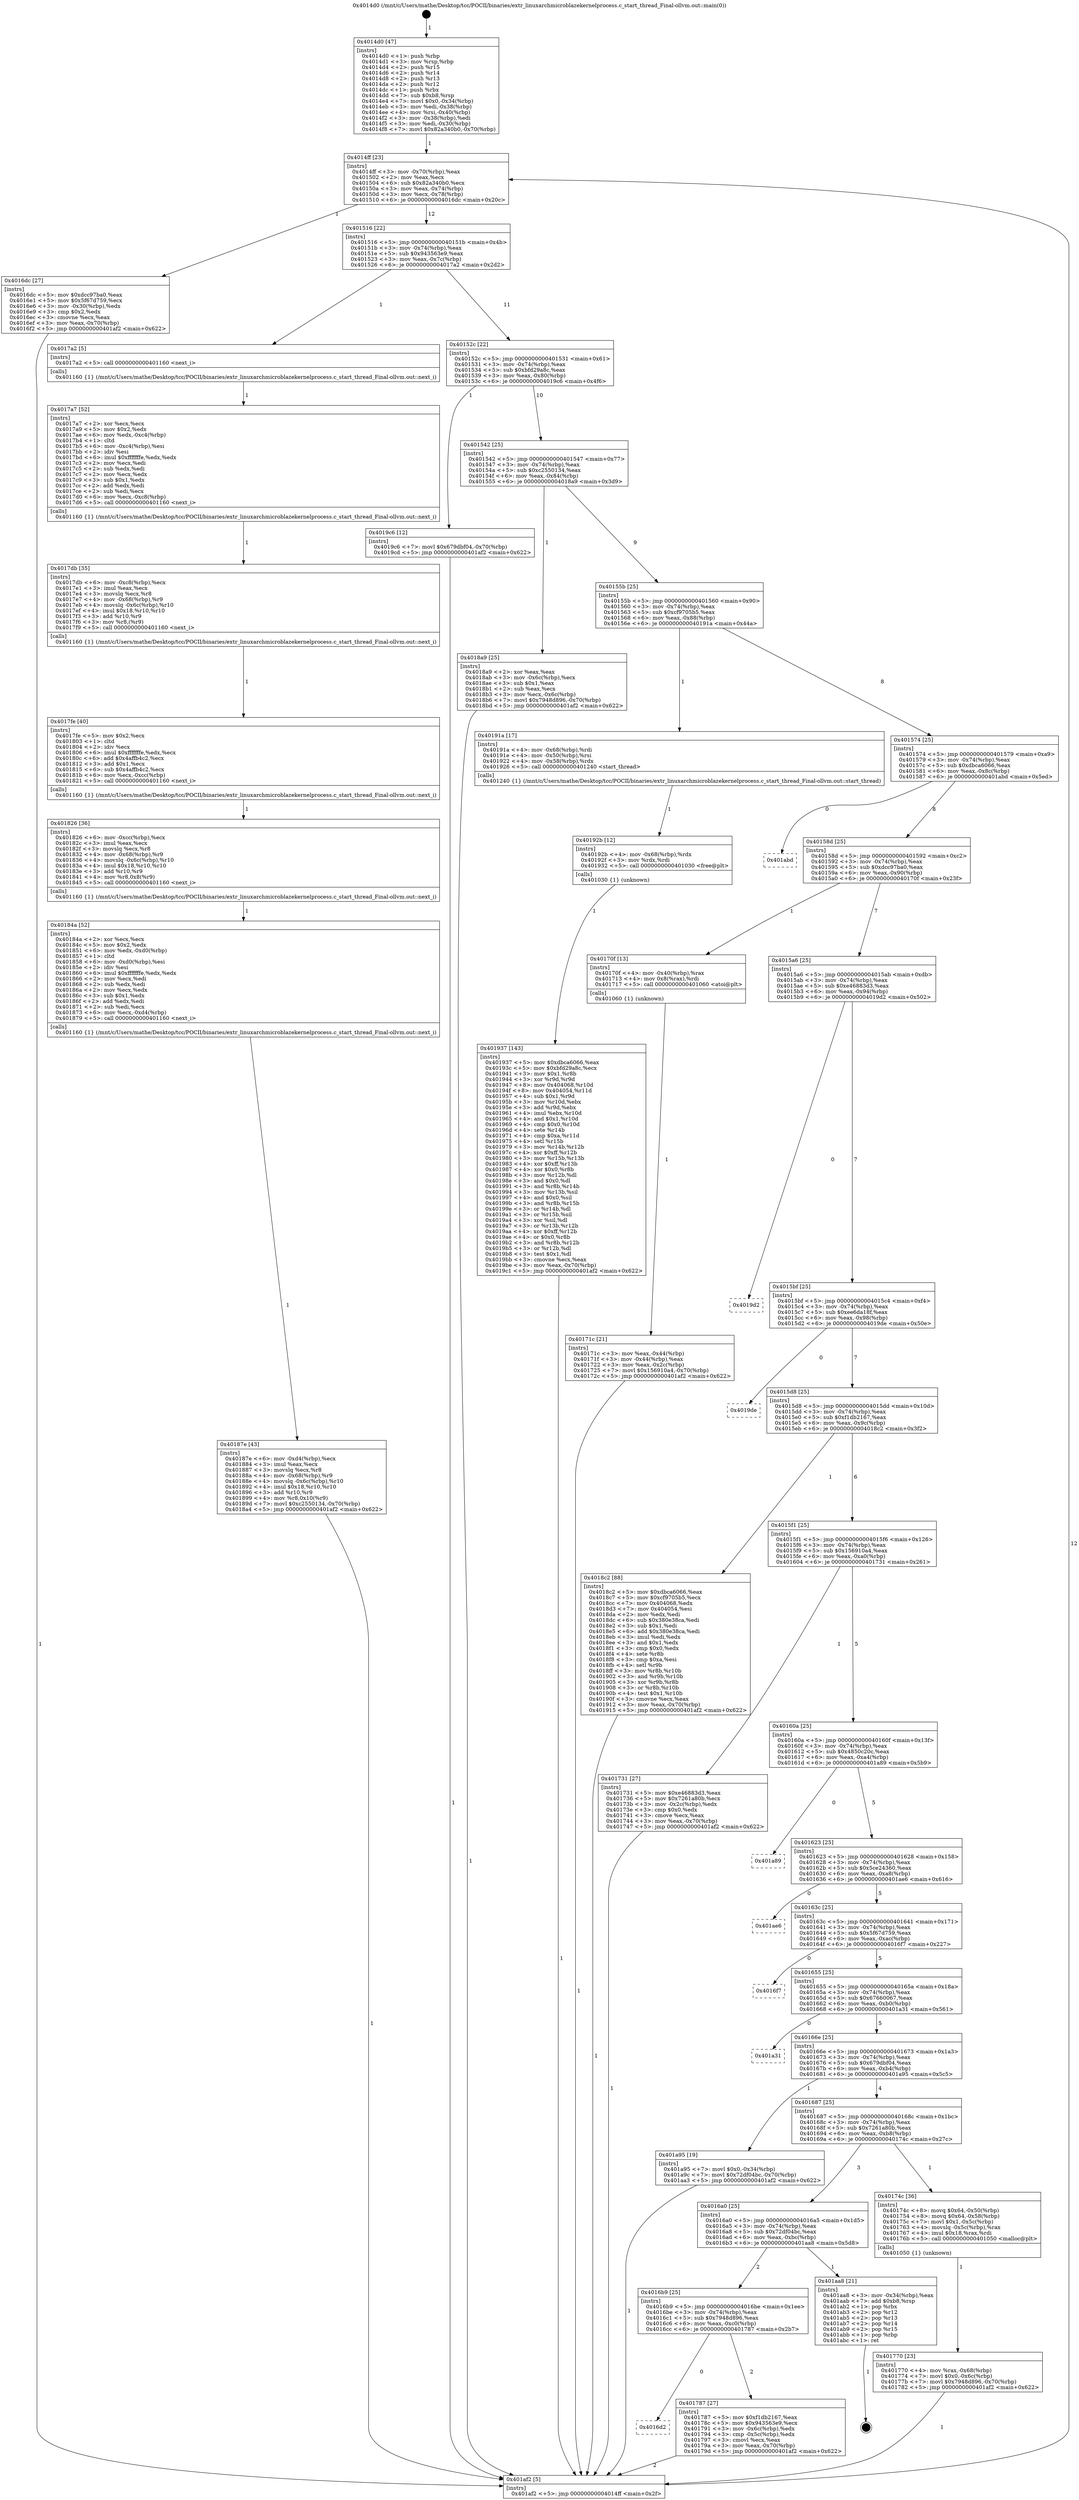 digraph "0x4014d0" {
  label = "0x4014d0 (/mnt/c/Users/mathe/Desktop/tcc/POCII/binaries/extr_linuxarchmicroblazekernelprocess.c_start_thread_Final-ollvm.out::main(0))"
  labelloc = "t"
  node[shape=record]

  Entry [label="",width=0.3,height=0.3,shape=circle,fillcolor=black,style=filled]
  "0x4014ff" [label="{
     0x4014ff [23]\l
     | [instrs]\l
     &nbsp;&nbsp;0x4014ff \<+3\>: mov -0x70(%rbp),%eax\l
     &nbsp;&nbsp;0x401502 \<+2\>: mov %eax,%ecx\l
     &nbsp;&nbsp;0x401504 \<+6\>: sub $0x82a340b0,%ecx\l
     &nbsp;&nbsp;0x40150a \<+3\>: mov %eax,-0x74(%rbp)\l
     &nbsp;&nbsp;0x40150d \<+3\>: mov %ecx,-0x78(%rbp)\l
     &nbsp;&nbsp;0x401510 \<+6\>: je 00000000004016dc \<main+0x20c\>\l
  }"]
  "0x4016dc" [label="{
     0x4016dc [27]\l
     | [instrs]\l
     &nbsp;&nbsp;0x4016dc \<+5\>: mov $0xdcc97ba0,%eax\l
     &nbsp;&nbsp;0x4016e1 \<+5\>: mov $0x5f67d759,%ecx\l
     &nbsp;&nbsp;0x4016e6 \<+3\>: mov -0x30(%rbp),%edx\l
     &nbsp;&nbsp;0x4016e9 \<+3\>: cmp $0x2,%edx\l
     &nbsp;&nbsp;0x4016ec \<+3\>: cmovne %ecx,%eax\l
     &nbsp;&nbsp;0x4016ef \<+3\>: mov %eax,-0x70(%rbp)\l
     &nbsp;&nbsp;0x4016f2 \<+5\>: jmp 0000000000401af2 \<main+0x622\>\l
  }"]
  "0x401516" [label="{
     0x401516 [22]\l
     | [instrs]\l
     &nbsp;&nbsp;0x401516 \<+5\>: jmp 000000000040151b \<main+0x4b\>\l
     &nbsp;&nbsp;0x40151b \<+3\>: mov -0x74(%rbp),%eax\l
     &nbsp;&nbsp;0x40151e \<+5\>: sub $0x943563e9,%eax\l
     &nbsp;&nbsp;0x401523 \<+3\>: mov %eax,-0x7c(%rbp)\l
     &nbsp;&nbsp;0x401526 \<+6\>: je 00000000004017a2 \<main+0x2d2\>\l
  }"]
  "0x401af2" [label="{
     0x401af2 [5]\l
     | [instrs]\l
     &nbsp;&nbsp;0x401af2 \<+5\>: jmp 00000000004014ff \<main+0x2f\>\l
  }"]
  "0x4014d0" [label="{
     0x4014d0 [47]\l
     | [instrs]\l
     &nbsp;&nbsp;0x4014d0 \<+1\>: push %rbp\l
     &nbsp;&nbsp;0x4014d1 \<+3\>: mov %rsp,%rbp\l
     &nbsp;&nbsp;0x4014d4 \<+2\>: push %r15\l
     &nbsp;&nbsp;0x4014d6 \<+2\>: push %r14\l
     &nbsp;&nbsp;0x4014d8 \<+2\>: push %r13\l
     &nbsp;&nbsp;0x4014da \<+2\>: push %r12\l
     &nbsp;&nbsp;0x4014dc \<+1\>: push %rbx\l
     &nbsp;&nbsp;0x4014dd \<+7\>: sub $0xb8,%rsp\l
     &nbsp;&nbsp;0x4014e4 \<+7\>: movl $0x0,-0x34(%rbp)\l
     &nbsp;&nbsp;0x4014eb \<+3\>: mov %edi,-0x38(%rbp)\l
     &nbsp;&nbsp;0x4014ee \<+4\>: mov %rsi,-0x40(%rbp)\l
     &nbsp;&nbsp;0x4014f2 \<+3\>: mov -0x38(%rbp),%edi\l
     &nbsp;&nbsp;0x4014f5 \<+3\>: mov %edi,-0x30(%rbp)\l
     &nbsp;&nbsp;0x4014f8 \<+7\>: movl $0x82a340b0,-0x70(%rbp)\l
  }"]
  Exit [label="",width=0.3,height=0.3,shape=circle,fillcolor=black,style=filled,peripheries=2]
  "0x4017a2" [label="{
     0x4017a2 [5]\l
     | [instrs]\l
     &nbsp;&nbsp;0x4017a2 \<+5\>: call 0000000000401160 \<next_i\>\l
     | [calls]\l
     &nbsp;&nbsp;0x401160 \{1\} (/mnt/c/Users/mathe/Desktop/tcc/POCII/binaries/extr_linuxarchmicroblazekernelprocess.c_start_thread_Final-ollvm.out::next_i)\l
  }"]
  "0x40152c" [label="{
     0x40152c [22]\l
     | [instrs]\l
     &nbsp;&nbsp;0x40152c \<+5\>: jmp 0000000000401531 \<main+0x61\>\l
     &nbsp;&nbsp;0x401531 \<+3\>: mov -0x74(%rbp),%eax\l
     &nbsp;&nbsp;0x401534 \<+5\>: sub $0xbfd29a8c,%eax\l
     &nbsp;&nbsp;0x401539 \<+3\>: mov %eax,-0x80(%rbp)\l
     &nbsp;&nbsp;0x40153c \<+6\>: je 00000000004019c6 \<main+0x4f6\>\l
  }"]
  "0x401937" [label="{
     0x401937 [143]\l
     | [instrs]\l
     &nbsp;&nbsp;0x401937 \<+5\>: mov $0xdbca6066,%eax\l
     &nbsp;&nbsp;0x40193c \<+5\>: mov $0xbfd29a8c,%ecx\l
     &nbsp;&nbsp;0x401941 \<+3\>: mov $0x1,%r8b\l
     &nbsp;&nbsp;0x401944 \<+3\>: xor %r9d,%r9d\l
     &nbsp;&nbsp;0x401947 \<+8\>: mov 0x404068,%r10d\l
     &nbsp;&nbsp;0x40194f \<+8\>: mov 0x404054,%r11d\l
     &nbsp;&nbsp;0x401957 \<+4\>: sub $0x1,%r9d\l
     &nbsp;&nbsp;0x40195b \<+3\>: mov %r10d,%ebx\l
     &nbsp;&nbsp;0x40195e \<+3\>: add %r9d,%ebx\l
     &nbsp;&nbsp;0x401961 \<+4\>: imul %ebx,%r10d\l
     &nbsp;&nbsp;0x401965 \<+4\>: and $0x1,%r10d\l
     &nbsp;&nbsp;0x401969 \<+4\>: cmp $0x0,%r10d\l
     &nbsp;&nbsp;0x40196d \<+4\>: sete %r14b\l
     &nbsp;&nbsp;0x401971 \<+4\>: cmp $0xa,%r11d\l
     &nbsp;&nbsp;0x401975 \<+4\>: setl %r15b\l
     &nbsp;&nbsp;0x401979 \<+3\>: mov %r14b,%r12b\l
     &nbsp;&nbsp;0x40197c \<+4\>: xor $0xff,%r12b\l
     &nbsp;&nbsp;0x401980 \<+3\>: mov %r15b,%r13b\l
     &nbsp;&nbsp;0x401983 \<+4\>: xor $0xff,%r13b\l
     &nbsp;&nbsp;0x401987 \<+4\>: xor $0x0,%r8b\l
     &nbsp;&nbsp;0x40198b \<+3\>: mov %r12b,%dl\l
     &nbsp;&nbsp;0x40198e \<+3\>: and $0x0,%dl\l
     &nbsp;&nbsp;0x401991 \<+3\>: and %r8b,%r14b\l
     &nbsp;&nbsp;0x401994 \<+3\>: mov %r13b,%sil\l
     &nbsp;&nbsp;0x401997 \<+4\>: and $0x0,%sil\l
     &nbsp;&nbsp;0x40199b \<+3\>: and %r8b,%r15b\l
     &nbsp;&nbsp;0x40199e \<+3\>: or %r14b,%dl\l
     &nbsp;&nbsp;0x4019a1 \<+3\>: or %r15b,%sil\l
     &nbsp;&nbsp;0x4019a4 \<+3\>: xor %sil,%dl\l
     &nbsp;&nbsp;0x4019a7 \<+3\>: or %r13b,%r12b\l
     &nbsp;&nbsp;0x4019aa \<+4\>: xor $0xff,%r12b\l
     &nbsp;&nbsp;0x4019ae \<+4\>: or $0x0,%r8b\l
     &nbsp;&nbsp;0x4019b2 \<+3\>: and %r8b,%r12b\l
     &nbsp;&nbsp;0x4019b5 \<+3\>: or %r12b,%dl\l
     &nbsp;&nbsp;0x4019b8 \<+3\>: test $0x1,%dl\l
     &nbsp;&nbsp;0x4019bb \<+3\>: cmovne %ecx,%eax\l
     &nbsp;&nbsp;0x4019be \<+3\>: mov %eax,-0x70(%rbp)\l
     &nbsp;&nbsp;0x4019c1 \<+5\>: jmp 0000000000401af2 \<main+0x622\>\l
  }"]
  "0x4019c6" [label="{
     0x4019c6 [12]\l
     | [instrs]\l
     &nbsp;&nbsp;0x4019c6 \<+7\>: movl $0x679dbf04,-0x70(%rbp)\l
     &nbsp;&nbsp;0x4019cd \<+5\>: jmp 0000000000401af2 \<main+0x622\>\l
  }"]
  "0x401542" [label="{
     0x401542 [25]\l
     | [instrs]\l
     &nbsp;&nbsp;0x401542 \<+5\>: jmp 0000000000401547 \<main+0x77\>\l
     &nbsp;&nbsp;0x401547 \<+3\>: mov -0x74(%rbp),%eax\l
     &nbsp;&nbsp;0x40154a \<+5\>: sub $0xc2550134,%eax\l
     &nbsp;&nbsp;0x40154f \<+6\>: mov %eax,-0x84(%rbp)\l
     &nbsp;&nbsp;0x401555 \<+6\>: je 00000000004018a9 \<main+0x3d9\>\l
  }"]
  "0x40192b" [label="{
     0x40192b [12]\l
     | [instrs]\l
     &nbsp;&nbsp;0x40192b \<+4\>: mov -0x68(%rbp),%rdx\l
     &nbsp;&nbsp;0x40192f \<+3\>: mov %rdx,%rdi\l
     &nbsp;&nbsp;0x401932 \<+5\>: call 0000000000401030 \<free@plt\>\l
     | [calls]\l
     &nbsp;&nbsp;0x401030 \{1\} (unknown)\l
  }"]
  "0x4018a9" [label="{
     0x4018a9 [25]\l
     | [instrs]\l
     &nbsp;&nbsp;0x4018a9 \<+2\>: xor %eax,%eax\l
     &nbsp;&nbsp;0x4018ab \<+3\>: mov -0x6c(%rbp),%ecx\l
     &nbsp;&nbsp;0x4018ae \<+3\>: sub $0x1,%eax\l
     &nbsp;&nbsp;0x4018b1 \<+2\>: sub %eax,%ecx\l
     &nbsp;&nbsp;0x4018b3 \<+3\>: mov %ecx,-0x6c(%rbp)\l
     &nbsp;&nbsp;0x4018b6 \<+7\>: movl $0x7948d896,-0x70(%rbp)\l
     &nbsp;&nbsp;0x4018bd \<+5\>: jmp 0000000000401af2 \<main+0x622\>\l
  }"]
  "0x40155b" [label="{
     0x40155b [25]\l
     | [instrs]\l
     &nbsp;&nbsp;0x40155b \<+5\>: jmp 0000000000401560 \<main+0x90\>\l
     &nbsp;&nbsp;0x401560 \<+3\>: mov -0x74(%rbp),%eax\l
     &nbsp;&nbsp;0x401563 \<+5\>: sub $0xcf9705b5,%eax\l
     &nbsp;&nbsp;0x401568 \<+6\>: mov %eax,-0x88(%rbp)\l
     &nbsp;&nbsp;0x40156e \<+6\>: je 000000000040191a \<main+0x44a\>\l
  }"]
  "0x40187e" [label="{
     0x40187e [43]\l
     | [instrs]\l
     &nbsp;&nbsp;0x40187e \<+6\>: mov -0xd4(%rbp),%ecx\l
     &nbsp;&nbsp;0x401884 \<+3\>: imul %eax,%ecx\l
     &nbsp;&nbsp;0x401887 \<+3\>: movslq %ecx,%r8\l
     &nbsp;&nbsp;0x40188a \<+4\>: mov -0x68(%rbp),%r9\l
     &nbsp;&nbsp;0x40188e \<+4\>: movslq -0x6c(%rbp),%r10\l
     &nbsp;&nbsp;0x401892 \<+4\>: imul $0x18,%r10,%r10\l
     &nbsp;&nbsp;0x401896 \<+3\>: add %r10,%r9\l
     &nbsp;&nbsp;0x401899 \<+4\>: mov %r8,0x10(%r9)\l
     &nbsp;&nbsp;0x40189d \<+7\>: movl $0xc2550134,-0x70(%rbp)\l
     &nbsp;&nbsp;0x4018a4 \<+5\>: jmp 0000000000401af2 \<main+0x622\>\l
  }"]
  "0x40191a" [label="{
     0x40191a [17]\l
     | [instrs]\l
     &nbsp;&nbsp;0x40191a \<+4\>: mov -0x68(%rbp),%rdi\l
     &nbsp;&nbsp;0x40191e \<+4\>: mov -0x50(%rbp),%rsi\l
     &nbsp;&nbsp;0x401922 \<+4\>: mov -0x58(%rbp),%rdx\l
     &nbsp;&nbsp;0x401926 \<+5\>: call 0000000000401240 \<start_thread\>\l
     | [calls]\l
     &nbsp;&nbsp;0x401240 \{1\} (/mnt/c/Users/mathe/Desktop/tcc/POCII/binaries/extr_linuxarchmicroblazekernelprocess.c_start_thread_Final-ollvm.out::start_thread)\l
  }"]
  "0x401574" [label="{
     0x401574 [25]\l
     | [instrs]\l
     &nbsp;&nbsp;0x401574 \<+5\>: jmp 0000000000401579 \<main+0xa9\>\l
     &nbsp;&nbsp;0x401579 \<+3\>: mov -0x74(%rbp),%eax\l
     &nbsp;&nbsp;0x40157c \<+5\>: sub $0xdbca6066,%eax\l
     &nbsp;&nbsp;0x401581 \<+6\>: mov %eax,-0x8c(%rbp)\l
     &nbsp;&nbsp;0x401587 \<+6\>: je 0000000000401abd \<main+0x5ed\>\l
  }"]
  "0x40184a" [label="{
     0x40184a [52]\l
     | [instrs]\l
     &nbsp;&nbsp;0x40184a \<+2\>: xor %ecx,%ecx\l
     &nbsp;&nbsp;0x40184c \<+5\>: mov $0x2,%edx\l
     &nbsp;&nbsp;0x401851 \<+6\>: mov %edx,-0xd0(%rbp)\l
     &nbsp;&nbsp;0x401857 \<+1\>: cltd\l
     &nbsp;&nbsp;0x401858 \<+6\>: mov -0xd0(%rbp),%esi\l
     &nbsp;&nbsp;0x40185e \<+2\>: idiv %esi\l
     &nbsp;&nbsp;0x401860 \<+6\>: imul $0xfffffffe,%edx,%edx\l
     &nbsp;&nbsp;0x401866 \<+2\>: mov %ecx,%edi\l
     &nbsp;&nbsp;0x401868 \<+2\>: sub %edx,%edi\l
     &nbsp;&nbsp;0x40186a \<+2\>: mov %ecx,%edx\l
     &nbsp;&nbsp;0x40186c \<+3\>: sub $0x1,%edx\l
     &nbsp;&nbsp;0x40186f \<+2\>: add %edx,%edi\l
     &nbsp;&nbsp;0x401871 \<+2\>: sub %edi,%ecx\l
     &nbsp;&nbsp;0x401873 \<+6\>: mov %ecx,-0xd4(%rbp)\l
     &nbsp;&nbsp;0x401879 \<+5\>: call 0000000000401160 \<next_i\>\l
     | [calls]\l
     &nbsp;&nbsp;0x401160 \{1\} (/mnt/c/Users/mathe/Desktop/tcc/POCII/binaries/extr_linuxarchmicroblazekernelprocess.c_start_thread_Final-ollvm.out::next_i)\l
  }"]
  "0x401abd" [label="{
     0x401abd\l
  }", style=dashed]
  "0x40158d" [label="{
     0x40158d [25]\l
     | [instrs]\l
     &nbsp;&nbsp;0x40158d \<+5\>: jmp 0000000000401592 \<main+0xc2\>\l
     &nbsp;&nbsp;0x401592 \<+3\>: mov -0x74(%rbp),%eax\l
     &nbsp;&nbsp;0x401595 \<+5\>: sub $0xdcc97ba0,%eax\l
     &nbsp;&nbsp;0x40159a \<+6\>: mov %eax,-0x90(%rbp)\l
     &nbsp;&nbsp;0x4015a0 \<+6\>: je 000000000040170f \<main+0x23f\>\l
  }"]
  "0x401826" [label="{
     0x401826 [36]\l
     | [instrs]\l
     &nbsp;&nbsp;0x401826 \<+6\>: mov -0xcc(%rbp),%ecx\l
     &nbsp;&nbsp;0x40182c \<+3\>: imul %eax,%ecx\l
     &nbsp;&nbsp;0x40182f \<+3\>: movslq %ecx,%r8\l
     &nbsp;&nbsp;0x401832 \<+4\>: mov -0x68(%rbp),%r9\l
     &nbsp;&nbsp;0x401836 \<+4\>: movslq -0x6c(%rbp),%r10\l
     &nbsp;&nbsp;0x40183a \<+4\>: imul $0x18,%r10,%r10\l
     &nbsp;&nbsp;0x40183e \<+3\>: add %r10,%r9\l
     &nbsp;&nbsp;0x401841 \<+4\>: mov %r8,0x8(%r9)\l
     &nbsp;&nbsp;0x401845 \<+5\>: call 0000000000401160 \<next_i\>\l
     | [calls]\l
     &nbsp;&nbsp;0x401160 \{1\} (/mnt/c/Users/mathe/Desktop/tcc/POCII/binaries/extr_linuxarchmicroblazekernelprocess.c_start_thread_Final-ollvm.out::next_i)\l
  }"]
  "0x40170f" [label="{
     0x40170f [13]\l
     | [instrs]\l
     &nbsp;&nbsp;0x40170f \<+4\>: mov -0x40(%rbp),%rax\l
     &nbsp;&nbsp;0x401713 \<+4\>: mov 0x8(%rax),%rdi\l
     &nbsp;&nbsp;0x401717 \<+5\>: call 0000000000401060 \<atoi@plt\>\l
     | [calls]\l
     &nbsp;&nbsp;0x401060 \{1\} (unknown)\l
  }"]
  "0x4015a6" [label="{
     0x4015a6 [25]\l
     | [instrs]\l
     &nbsp;&nbsp;0x4015a6 \<+5\>: jmp 00000000004015ab \<main+0xdb\>\l
     &nbsp;&nbsp;0x4015ab \<+3\>: mov -0x74(%rbp),%eax\l
     &nbsp;&nbsp;0x4015ae \<+5\>: sub $0xe46883d3,%eax\l
     &nbsp;&nbsp;0x4015b3 \<+6\>: mov %eax,-0x94(%rbp)\l
     &nbsp;&nbsp;0x4015b9 \<+6\>: je 00000000004019d2 \<main+0x502\>\l
  }"]
  "0x40171c" [label="{
     0x40171c [21]\l
     | [instrs]\l
     &nbsp;&nbsp;0x40171c \<+3\>: mov %eax,-0x44(%rbp)\l
     &nbsp;&nbsp;0x40171f \<+3\>: mov -0x44(%rbp),%eax\l
     &nbsp;&nbsp;0x401722 \<+3\>: mov %eax,-0x2c(%rbp)\l
     &nbsp;&nbsp;0x401725 \<+7\>: movl $0x156910a4,-0x70(%rbp)\l
     &nbsp;&nbsp;0x40172c \<+5\>: jmp 0000000000401af2 \<main+0x622\>\l
  }"]
  "0x4017fe" [label="{
     0x4017fe [40]\l
     | [instrs]\l
     &nbsp;&nbsp;0x4017fe \<+5\>: mov $0x2,%ecx\l
     &nbsp;&nbsp;0x401803 \<+1\>: cltd\l
     &nbsp;&nbsp;0x401804 \<+2\>: idiv %ecx\l
     &nbsp;&nbsp;0x401806 \<+6\>: imul $0xfffffffe,%edx,%ecx\l
     &nbsp;&nbsp;0x40180c \<+6\>: add $0x4affb4c2,%ecx\l
     &nbsp;&nbsp;0x401812 \<+3\>: add $0x1,%ecx\l
     &nbsp;&nbsp;0x401815 \<+6\>: sub $0x4affb4c2,%ecx\l
     &nbsp;&nbsp;0x40181b \<+6\>: mov %ecx,-0xcc(%rbp)\l
     &nbsp;&nbsp;0x401821 \<+5\>: call 0000000000401160 \<next_i\>\l
     | [calls]\l
     &nbsp;&nbsp;0x401160 \{1\} (/mnt/c/Users/mathe/Desktop/tcc/POCII/binaries/extr_linuxarchmicroblazekernelprocess.c_start_thread_Final-ollvm.out::next_i)\l
  }"]
  "0x4019d2" [label="{
     0x4019d2\l
  }", style=dashed]
  "0x4015bf" [label="{
     0x4015bf [25]\l
     | [instrs]\l
     &nbsp;&nbsp;0x4015bf \<+5\>: jmp 00000000004015c4 \<main+0xf4\>\l
     &nbsp;&nbsp;0x4015c4 \<+3\>: mov -0x74(%rbp),%eax\l
     &nbsp;&nbsp;0x4015c7 \<+5\>: sub $0xee6da18f,%eax\l
     &nbsp;&nbsp;0x4015cc \<+6\>: mov %eax,-0x98(%rbp)\l
     &nbsp;&nbsp;0x4015d2 \<+6\>: je 00000000004019de \<main+0x50e\>\l
  }"]
  "0x4017db" [label="{
     0x4017db [35]\l
     | [instrs]\l
     &nbsp;&nbsp;0x4017db \<+6\>: mov -0xc8(%rbp),%ecx\l
     &nbsp;&nbsp;0x4017e1 \<+3\>: imul %eax,%ecx\l
     &nbsp;&nbsp;0x4017e4 \<+3\>: movslq %ecx,%r8\l
     &nbsp;&nbsp;0x4017e7 \<+4\>: mov -0x68(%rbp),%r9\l
     &nbsp;&nbsp;0x4017eb \<+4\>: movslq -0x6c(%rbp),%r10\l
     &nbsp;&nbsp;0x4017ef \<+4\>: imul $0x18,%r10,%r10\l
     &nbsp;&nbsp;0x4017f3 \<+3\>: add %r10,%r9\l
     &nbsp;&nbsp;0x4017f6 \<+3\>: mov %r8,(%r9)\l
     &nbsp;&nbsp;0x4017f9 \<+5\>: call 0000000000401160 \<next_i\>\l
     | [calls]\l
     &nbsp;&nbsp;0x401160 \{1\} (/mnt/c/Users/mathe/Desktop/tcc/POCII/binaries/extr_linuxarchmicroblazekernelprocess.c_start_thread_Final-ollvm.out::next_i)\l
  }"]
  "0x4019de" [label="{
     0x4019de\l
  }", style=dashed]
  "0x4015d8" [label="{
     0x4015d8 [25]\l
     | [instrs]\l
     &nbsp;&nbsp;0x4015d8 \<+5\>: jmp 00000000004015dd \<main+0x10d\>\l
     &nbsp;&nbsp;0x4015dd \<+3\>: mov -0x74(%rbp),%eax\l
     &nbsp;&nbsp;0x4015e0 \<+5\>: sub $0xf1db2167,%eax\l
     &nbsp;&nbsp;0x4015e5 \<+6\>: mov %eax,-0x9c(%rbp)\l
     &nbsp;&nbsp;0x4015eb \<+6\>: je 00000000004018c2 \<main+0x3f2\>\l
  }"]
  "0x4017a7" [label="{
     0x4017a7 [52]\l
     | [instrs]\l
     &nbsp;&nbsp;0x4017a7 \<+2\>: xor %ecx,%ecx\l
     &nbsp;&nbsp;0x4017a9 \<+5\>: mov $0x2,%edx\l
     &nbsp;&nbsp;0x4017ae \<+6\>: mov %edx,-0xc4(%rbp)\l
     &nbsp;&nbsp;0x4017b4 \<+1\>: cltd\l
     &nbsp;&nbsp;0x4017b5 \<+6\>: mov -0xc4(%rbp),%esi\l
     &nbsp;&nbsp;0x4017bb \<+2\>: idiv %esi\l
     &nbsp;&nbsp;0x4017bd \<+6\>: imul $0xfffffffe,%edx,%edx\l
     &nbsp;&nbsp;0x4017c3 \<+2\>: mov %ecx,%edi\l
     &nbsp;&nbsp;0x4017c5 \<+2\>: sub %edx,%edi\l
     &nbsp;&nbsp;0x4017c7 \<+2\>: mov %ecx,%edx\l
     &nbsp;&nbsp;0x4017c9 \<+3\>: sub $0x1,%edx\l
     &nbsp;&nbsp;0x4017cc \<+2\>: add %edx,%edi\l
     &nbsp;&nbsp;0x4017ce \<+2\>: sub %edi,%ecx\l
     &nbsp;&nbsp;0x4017d0 \<+6\>: mov %ecx,-0xc8(%rbp)\l
     &nbsp;&nbsp;0x4017d6 \<+5\>: call 0000000000401160 \<next_i\>\l
     | [calls]\l
     &nbsp;&nbsp;0x401160 \{1\} (/mnt/c/Users/mathe/Desktop/tcc/POCII/binaries/extr_linuxarchmicroblazekernelprocess.c_start_thread_Final-ollvm.out::next_i)\l
  }"]
  "0x4018c2" [label="{
     0x4018c2 [88]\l
     | [instrs]\l
     &nbsp;&nbsp;0x4018c2 \<+5\>: mov $0xdbca6066,%eax\l
     &nbsp;&nbsp;0x4018c7 \<+5\>: mov $0xcf9705b5,%ecx\l
     &nbsp;&nbsp;0x4018cc \<+7\>: mov 0x404068,%edx\l
     &nbsp;&nbsp;0x4018d3 \<+7\>: mov 0x404054,%esi\l
     &nbsp;&nbsp;0x4018da \<+2\>: mov %edx,%edi\l
     &nbsp;&nbsp;0x4018dc \<+6\>: sub $0x380e38ca,%edi\l
     &nbsp;&nbsp;0x4018e2 \<+3\>: sub $0x1,%edi\l
     &nbsp;&nbsp;0x4018e5 \<+6\>: add $0x380e38ca,%edi\l
     &nbsp;&nbsp;0x4018eb \<+3\>: imul %edi,%edx\l
     &nbsp;&nbsp;0x4018ee \<+3\>: and $0x1,%edx\l
     &nbsp;&nbsp;0x4018f1 \<+3\>: cmp $0x0,%edx\l
     &nbsp;&nbsp;0x4018f4 \<+4\>: sete %r8b\l
     &nbsp;&nbsp;0x4018f8 \<+3\>: cmp $0xa,%esi\l
     &nbsp;&nbsp;0x4018fb \<+4\>: setl %r9b\l
     &nbsp;&nbsp;0x4018ff \<+3\>: mov %r8b,%r10b\l
     &nbsp;&nbsp;0x401902 \<+3\>: and %r9b,%r10b\l
     &nbsp;&nbsp;0x401905 \<+3\>: xor %r9b,%r8b\l
     &nbsp;&nbsp;0x401908 \<+3\>: or %r8b,%r10b\l
     &nbsp;&nbsp;0x40190b \<+4\>: test $0x1,%r10b\l
     &nbsp;&nbsp;0x40190f \<+3\>: cmovne %ecx,%eax\l
     &nbsp;&nbsp;0x401912 \<+3\>: mov %eax,-0x70(%rbp)\l
     &nbsp;&nbsp;0x401915 \<+5\>: jmp 0000000000401af2 \<main+0x622\>\l
  }"]
  "0x4015f1" [label="{
     0x4015f1 [25]\l
     | [instrs]\l
     &nbsp;&nbsp;0x4015f1 \<+5\>: jmp 00000000004015f6 \<main+0x126\>\l
     &nbsp;&nbsp;0x4015f6 \<+3\>: mov -0x74(%rbp),%eax\l
     &nbsp;&nbsp;0x4015f9 \<+5\>: sub $0x156910a4,%eax\l
     &nbsp;&nbsp;0x4015fe \<+6\>: mov %eax,-0xa0(%rbp)\l
     &nbsp;&nbsp;0x401604 \<+6\>: je 0000000000401731 \<main+0x261\>\l
  }"]
  "0x4016d2" [label="{
     0x4016d2\l
  }", style=dashed]
  "0x401731" [label="{
     0x401731 [27]\l
     | [instrs]\l
     &nbsp;&nbsp;0x401731 \<+5\>: mov $0xe46883d3,%eax\l
     &nbsp;&nbsp;0x401736 \<+5\>: mov $0x7261a80b,%ecx\l
     &nbsp;&nbsp;0x40173b \<+3\>: mov -0x2c(%rbp),%edx\l
     &nbsp;&nbsp;0x40173e \<+3\>: cmp $0x0,%edx\l
     &nbsp;&nbsp;0x401741 \<+3\>: cmove %ecx,%eax\l
     &nbsp;&nbsp;0x401744 \<+3\>: mov %eax,-0x70(%rbp)\l
     &nbsp;&nbsp;0x401747 \<+5\>: jmp 0000000000401af2 \<main+0x622\>\l
  }"]
  "0x40160a" [label="{
     0x40160a [25]\l
     | [instrs]\l
     &nbsp;&nbsp;0x40160a \<+5\>: jmp 000000000040160f \<main+0x13f\>\l
     &nbsp;&nbsp;0x40160f \<+3\>: mov -0x74(%rbp),%eax\l
     &nbsp;&nbsp;0x401612 \<+5\>: sub $0x4850c20c,%eax\l
     &nbsp;&nbsp;0x401617 \<+6\>: mov %eax,-0xa4(%rbp)\l
     &nbsp;&nbsp;0x40161d \<+6\>: je 0000000000401a89 \<main+0x5b9\>\l
  }"]
  "0x401787" [label="{
     0x401787 [27]\l
     | [instrs]\l
     &nbsp;&nbsp;0x401787 \<+5\>: mov $0xf1db2167,%eax\l
     &nbsp;&nbsp;0x40178c \<+5\>: mov $0x943563e9,%ecx\l
     &nbsp;&nbsp;0x401791 \<+3\>: mov -0x6c(%rbp),%edx\l
     &nbsp;&nbsp;0x401794 \<+3\>: cmp -0x5c(%rbp),%edx\l
     &nbsp;&nbsp;0x401797 \<+3\>: cmovl %ecx,%eax\l
     &nbsp;&nbsp;0x40179a \<+3\>: mov %eax,-0x70(%rbp)\l
     &nbsp;&nbsp;0x40179d \<+5\>: jmp 0000000000401af2 \<main+0x622\>\l
  }"]
  "0x401a89" [label="{
     0x401a89\l
  }", style=dashed]
  "0x401623" [label="{
     0x401623 [25]\l
     | [instrs]\l
     &nbsp;&nbsp;0x401623 \<+5\>: jmp 0000000000401628 \<main+0x158\>\l
     &nbsp;&nbsp;0x401628 \<+3\>: mov -0x74(%rbp),%eax\l
     &nbsp;&nbsp;0x40162b \<+5\>: sub $0x5ce24360,%eax\l
     &nbsp;&nbsp;0x401630 \<+6\>: mov %eax,-0xa8(%rbp)\l
     &nbsp;&nbsp;0x401636 \<+6\>: je 0000000000401ae6 \<main+0x616\>\l
  }"]
  "0x4016b9" [label="{
     0x4016b9 [25]\l
     | [instrs]\l
     &nbsp;&nbsp;0x4016b9 \<+5\>: jmp 00000000004016be \<main+0x1ee\>\l
     &nbsp;&nbsp;0x4016be \<+3\>: mov -0x74(%rbp),%eax\l
     &nbsp;&nbsp;0x4016c1 \<+5\>: sub $0x7948d896,%eax\l
     &nbsp;&nbsp;0x4016c6 \<+6\>: mov %eax,-0xc0(%rbp)\l
     &nbsp;&nbsp;0x4016cc \<+6\>: je 0000000000401787 \<main+0x2b7\>\l
  }"]
  "0x401ae6" [label="{
     0x401ae6\l
  }", style=dashed]
  "0x40163c" [label="{
     0x40163c [25]\l
     | [instrs]\l
     &nbsp;&nbsp;0x40163c \<+5\>: jmp 0000000000401641 \<main+0x171\>\l
     &nbsp;&nbsp;0x401641 \<+3\>: mov -0x74(%rbp),%eax\l
     &nbsp;&nbsp;0x401644 \<+5\>: sub $0x5f67d759,%eax\l
     &nbsp;&nbsp;0x401649 \<+6\>: mov %eax,-0xac(%rbp)\l
     &nbsp;&nbsp;0x40164f \<+6\>: je 00000000004016f7 \<main+0x227\>\l
  }"]
  "0x401aa8" [label="{
     0x401aa8 [21]\l
     | [instrs]\l
     &nbsp;&nbsp;0x401aa8 \<+3\>: mov -0x34(%rbp),%eax\l
     &nbsp;&nbsp;0x401aab \<+7\>: add $0xb8,%rsp\l
     &nbsp;&nbsp;0x401ab2 \<+1\>: pop %rbx\l
     &nbsp;&nbsp;0x401ab3 \<+2\>: pop %r12\l
     &nbsp;&nbsp;0x401ab5 \<+2\>: pop %r13\l
     &nbsp;&nbsp;0x401ab7 \<+2\>: pop %r14\l
     &nbsp;&nbsp;0x401ab9 \<+2\>: pop %r15\l
     &nbsp;&nbsp;0x401abb \<+1\>: pop %rbp\l
     &nbsp;&nbsp;0x401abc \<+1\>: ret\l
  }"]
  "0x4016f7" [label="{
     0x4016f7\l
  }", style=dashed]
  "0x401655" [label="{
     0x401655 [25]\l
     | [instrs]\l
     &nbsp;&nbsp;0x401655 \<+5\>: jmp 000000000040165a \<main+0x18a\>\l
     &nbsp;&nbsp;0x40165a \<+3\>: mov -0x74(%rbp),%eax\l
     &nbsp;&nbsp;0x40165d \<+5\>: sub $0x67660067,%eax\l
     &nbsp;&nbsp;0x401662 \<+6\>: mov %eax,-0xb0(%rbp)\l
     &nbsp;&nbsp;0x401668 \<+6\>: je 0000000000401a31 \<main+0x561\>\l
  }"]
  "0x401770" [label="{
     0x401770 [23]\l
     | [instrs]\l
     &nbsp;&nbsp;0x401770 \<+4\>: mov %rax,-0x68(%rbp)\l
     &nbsp;&nbsp;0x401774 \<+7\>: movl $0x0,-0x6c(%rbp)\l
     &nbsp;&nbsp;0x40177b \<+7\>: movl $0x7948d896,-0x70(%rbp)\l
     &nbsp;&nbsp;0x401782 \<+5\>: jmp 0000000000401af2 \<main+0x622\>\l
  }"]
  "0x401a31" [label="{
     0x401a31\l
  }", style=dashed]
  "0x40166e" [label="{
     0x40166e [25]\l
     | [instrs]\l
     &nbsp;&nbsp;0x40166e \<+5\>: jmp 0000000000401673 \<main+0x1a3\>\l
     &nbsp;&nbsp;0x401673 \<+3\>: mov -0x74(%rbp),%eax\l
     &nbsp;&nbsp;0x401676 \<+5\>: sub $0x679dbf04,%eax\l
     &nbsp;&nbsp;0x40167b \<+6\>: mov %eax,-0xb4(%rbp)\l
     &nbsp;&nbsp;0x401681 \<+6\>: je 0000000000401a95 \<main+0x5c5\>\l
  }"]
  "0x4016a0" [label="{
     0x4016a0 [25]\l
     | [instrs]\l
     &nbsp;&nbsp;0x4016a0 \<+5\>: jmp 00000000004016a5 \<main+0x1d5\>\l
     &nbsp;&nbsp;0x4016a5 \<+3\>: mov -0x74(%rbp),%eax\l
     &nbsp;&nbsp;0x4016a8 \<+5\>: sub $0x72df04bc,%eax\l
     &nbsp;&nbsp;0x4016ad \<+6\>: mov %eax,-0xbc(%rbp)\l
     &nbsp;&nbsp;0x4016b3 \<+6\>: je 0000000000401aa8 \<main+0x5d8\>\l
  }"]
  "0x401a95" [label="{
     0x401a95 [19]\l
     | [instrs]\l
     &nbsp;&nbsp;0x401a95 \<+7\>: movl $0x0,-0x34(%rbp)\l
     &nbsp;&nbsp;0x401a9c \<+7\>: movl $0x72df04bc,-0x70(%rbp)\l
     &nbsp;&nbsp;0x401aa3 \<+5\>: jmp 0000000000401af2 \<main+0x622\>\l
  }"]
  "0x401687" [label="{
     0x401687 [25]\l
     | [instrs]\l
     &nbsp;&nbsp;0x401687 \<+5\>: jmp 000000000040168c \<main+0x1bc\>\l
     &nbsp;&nbsp;0x40168c \<+3\>: mov -0x74(%rbp),%eax\l
     &nbsp;&nbsp;0x40168f \<+5\>: sub $0x7261a80b,%eax\l
     &nbsp;&nbsp;0x401694 \<+6\>: mov %eax,-0xb8(%rbp)\l
     &nbsp;&nbsp;0x40169a \<+6\>: je 000000000040174c \<main+0x27c\>\l
  }"]
  "0x40174c" [label="{
     0x40174c [36]\l
     | [instrs]\l
     &nbsp;&nbsp;0x40174c \<+8\>: movq $0x64,-0x50(%rbp)\l
     &nbsp;&nbsp;0x401754 \<+8\>: movq $0x64,-0x58(%rbp)\l
     &nbsp;&nbsp;0x40175c \<+7\>: movl $0x1,-0x5c(%rbp)\l
     &nbsp;&nbsp;0x401763 \<+4\>: movslq -0x5c(%rbp),%rax\l
     &nbsp;&nbsp;0x401767 \<+4\>: imul $0x18,%rax,%rdi\l
     &nbsp;&nbsp;0x40176b \<+5\>: call 0000000000401050 \<malloc@plt\>\l
     | [calls]\l
     &nbsp;&nbsp;0x401050 \{1\} (unknown)\l
  }"]
  Entry -> "0x4014d0" [label=" 1"]
  "0x4014ff" -> "0x4016dc" [label=" 1"]
  "0x4014ff" -> "0x401516" [label=" 12"]
  "0x4016dc" -> "0x401af2" [label=" 1"]
  "0x4014d0" -> "0x4014ff" [label=" 1"]
  "0x401af2" -> "0x4014ff" [label=" 12"]
  "0x401aa8" -> Exit [label=" 1"]
  "0x401516" -> "0x4017a2" [label=" 1"]
  "0x401516" -> "0x40152c" [label=" 11"]
  "0x401a95" -> "0x401af2" [label=" 1"]
  "0x40152c" -> "0x4019c6" [label=" 1"]
  "0x40152c" -> "0x401542" [label=" 10"]
  "0x4019c6" -> "0x401af2" [label=" 1"]
  "0x401542" -> "0x4018a9" [label=" 1"]
  "0x401542" -> "0x40155b" [label=" 9"]
  "0x401937" -> "0x401af2" [label=" 1"]
  "0x40155b" -> "0x40191a" [label=" 1"]
  "0x40155b" -> "0x401574" [label=" 8"]
  "0x40192b" -> "0x401937" [label=" 1"]
  "0x401574" -> "0x401abd" [label=" 0"]
  "0x401574" -> "0x40158d" [label=" 8"]
  "0x40191a" -> "0x40192b" [label=" 1"]
  "0x40158d" -> "0x40170f" [label=" 1"]
  "0x40158d" -> "0x4015a6" [label=" 7"]
  "0x40170f" -> "0x40171c" [label=" 1"]
  "0x40171c" -> "0x401af2" [label=" 1"]
  "0x4018c2" -> "0x401af2" [label=" 1"]
  "0x4015a6" -> "0x4019d2" [label=" 0"]
  "0x4015a6" -> "0x4015bf" [label=" 7"]
  "0x4018a9" -> "0x401af2" [label=" 1"]
  "0x4015bf" -> "0x4019de" [label=" 0"]
  "0x4015bf" -> "0x4015d8" [label=" 7"]
  "0x40187e" -> "0x401af2" [label=" 1"]
  "0x4015d8" -> "0x4018c2" [label=" 1"]
  "0x4015d8" -> "0x4015f1" [label=" 6"]
  "0x40184a" -> "0x40187e" [label=" 1"]
  "0x4015f1" -> "0x401731" [label=" 1"]
  "0x4015f1" -> "0x40160a" [label=" 5"]
  "0x401731" -> "0x401af2" [label=" 1"]
  "0x401826" -> "0x40184a" [label=" 1"]
  "0x40160a" -> "0x401a89" [label=" 0"]
  "0x40160a" -> "0x401623" [label=" 5"]
  "0x4017fe" -> "0x401826" [label=" 1"]
  "0x401623" -> "0x401ae6" [label=" 0"]
  "0x401623" -> "0x40163c" [label=" 5"]
  "0x4017a7" -> "0x4017db" [label=" 1"]
  "0x40163c" -> "0x4016f7" [label=" 0"]
  "0x40163c" -> "0x401655" [label=" 5"]
  "0x4017a2" -> "0x4017a7" [label=" 1"]
  "0x401655" -> "0x401a31" [label=" 0"]
  "0x401655" -> "0x40166e" [label=" 5"]
  "0x4016b9" -> "0x4016d2" [label=" 0"]
  "0x40166e" -> "0x401a95" [label=" 1"]
  "0x40166e" -> "0x401687" [label=" 4"]
  "0x4016b9" -> "0x401787" [label=" 2"]
  "0x401687" -> "0x40174c" [label=" 1"]
  "0x401687" -> "0x4016a0" [label=" 3"]
  "0x40174c" -> "0x401770" [label=" 1"]
  "0x401770" -> "0x401af2" [label=" 1"]
  "0x401787" -> "0x401af2" [label=" 2"]
  "0x4016a0" -> "0x401aa8" [label=" 1"]
  "0x4016a0" -> "0x4016b9" [label=" 2"]
  "0x4017db" -> "0x4017fe" [label=" 1"]
}
